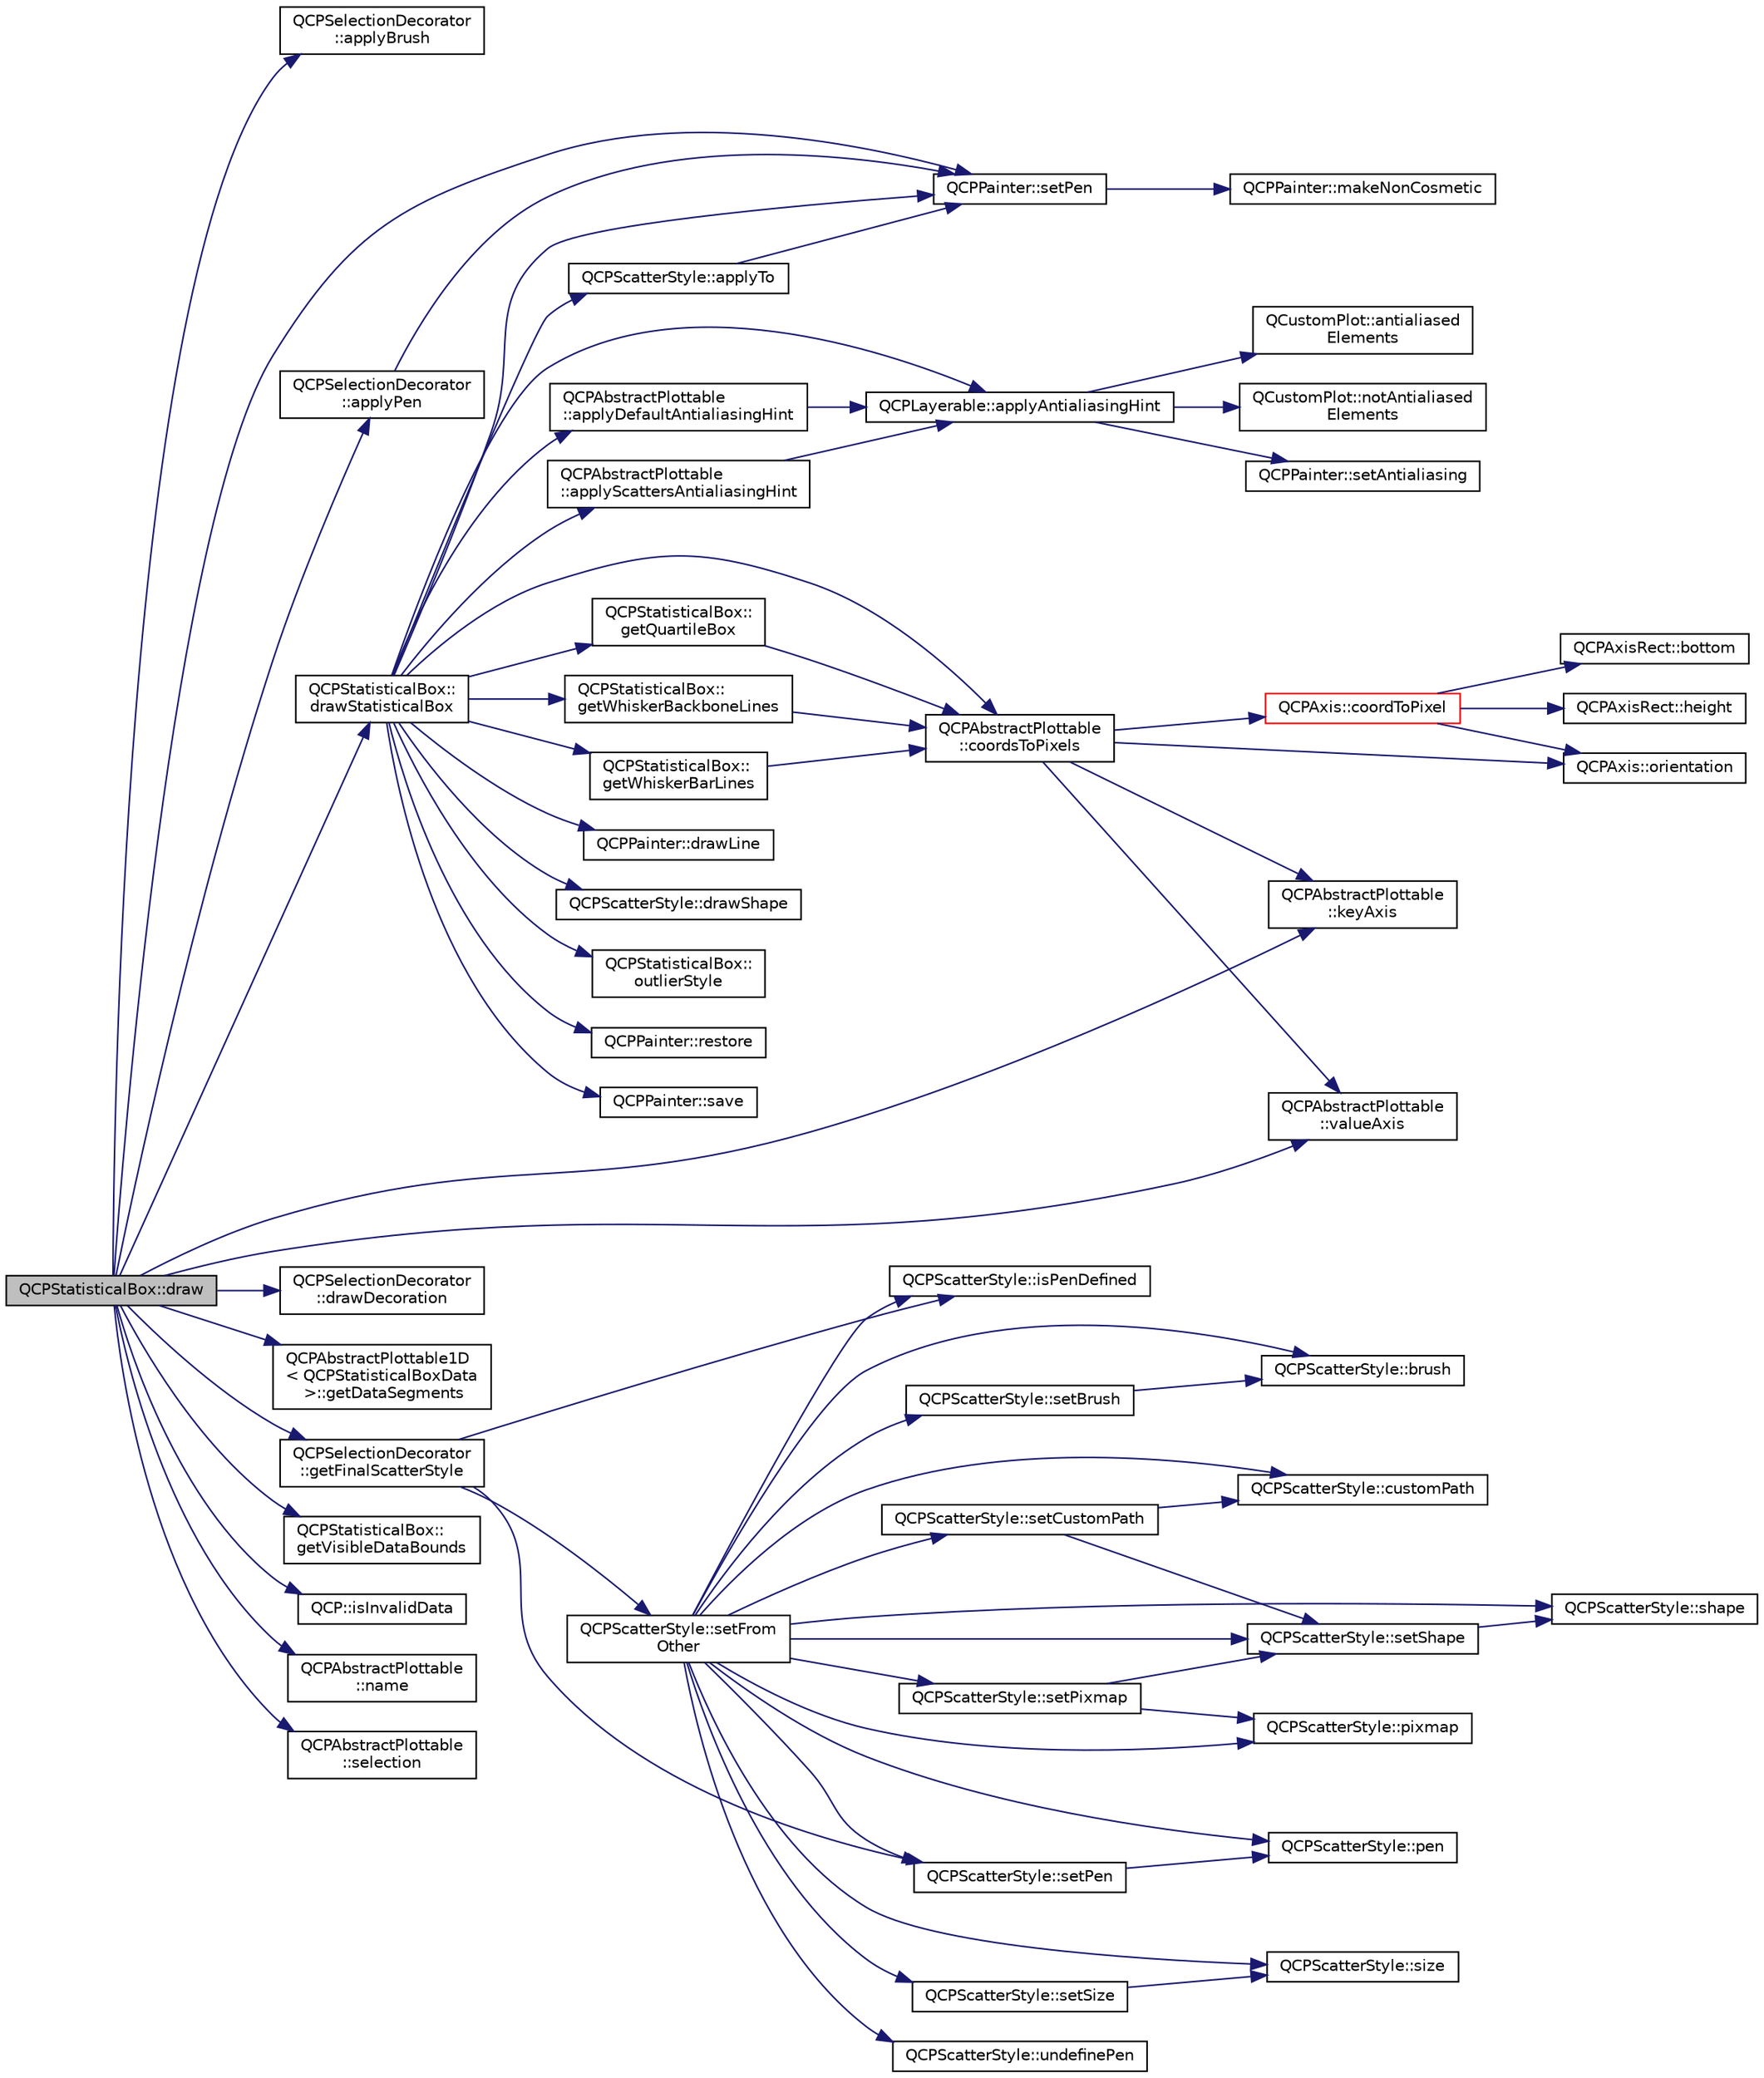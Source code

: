 digraph "QCPStatisticalBox::draw"
{
 // LATEX_PDF_SIZE
  edge [fontname="Helvetica",fontsize="10",labelfontname="Helvetica",labelfontsize="10"];
  node [fontname="Helvetica",fontsize="10",shape=record];
  rankdir="LR";
  Node1 [label="QCPStatisticalBox::draw",height=0.2,width=0.4,color="black", fillcolor="grey75", style="filled", fontcolor="black",tooltip=" "];
  Node1 -> Node2 [color="midnightblue",fontsize="10",style="solid",fontname="Helvetica"];
  Node2 [label="QCPSelectionDecorator\l::applyBrush",height=0.2,width=0.4,color="black", fillcolor="white", style="filled",URL="$classQCPSelectionDecorator.html#a225544527d51b49546b70d0e6d655a34",tooltip=" "];
  Node1 -> Node3 [color="midnightblue",fontsize="10",style="solid",fontname="Helvetica"];
  Node3 [label="QCPSelectionDecorator\l::applyPen",height=0.2,width=0.4,color="black", fillcolor="white", style="filled",URL="$classQCPSelectionDecorator.html#a75098893f7d08660ea449206810679d7",tooltip=" "];
  Node3 -> Node4 [color="midnightblue",fontsize="10",style="solid",fontname="Helvetica"];
  Node4 [label="QCPPainter::setPen",height=0.2,width=0.4,color="black", fillcolor="white", style="filled",URL="$classQCPPainter.html#af9c7a4cd1791403901f8c5b82a150195",tooltip=" "];
  Node4 -> Node5 [color="midnightblue",fontsize="10",style="solid",fontname="Helvetica"];
  Node5 [label="QCPPainter::makeNonCosmetic",height=0.2,width=0.4,color="black", fillcolor="white", style="filled",URL="$classQCPPainter.html#a7e63fbcf47e35c6f2ecd11b8fef7c7d8",tooltip=" "];
  Node1 -> Node6 [color="midnightblue",fontsize="10",style="solid",fontname="Helvetica"];
  Node6 [label="QCPSelectionDecorator\l::drawDecoration",height=0.2,width=0.4,color="black", fillcolor="white", style="filled",URL="$classQCPSelectionDecorator.html#a4f8eb49e277063845391e803ae23054a",tooltip=" "];
  Node1 -> Node7 [color="midnightblue",fontsize="10",style="solid",fontname="Helvetica"];
  Node7 [label="QCPStatisticalBox::\ldrawStatisticalBox",height=0.2,width=0.4,color="black", fillcolor="white", style="filled",URL="$classQCPStatisticalBox.html#a02dc6b561be8203d460d7263da74b8a9",tooltip=" "];
  Node7 -> Node8 [color="midnightblue",fontsize="10",style="solid",fontname="Helvetica"];
  Node8 [label="QCPLayerable::applyAntialiasingHint",height=0.2,width=0.4,color="black", fillcolor="white", style="filled",URL="$classQCPLayerable.html#acb663e375d2d36dc5c55021ee5a2119b",tooltip=" "];
  Node8 -> Node9 [color="midnightblue",fontsize="10",style="solid",fontname="Helvetica"];
  Node9 [label="QCustomPlot::antialiased\lElements",height=0.2,width=0.4,color="black", fillcolor="white", style="filled",URL="$classQCustomPlot.html#a631762eb183aceecee73d30e108641ee",tooltip=" "];
  Node8 -> Node10 [color="midnightblue",fontsize="10",style="solid",fontname="Helvetica"];
  Node10 [label="QCustomPlot::notAntialiased\lElements",height=0.2,width=0.4,color="black", fillcolor="white", style="filled",URL="$classQCustomPlot.html#a75571bc5b2167e83def132fc993091b3",tooltip=" "];
  Node8 -> Node11 [color="midnightblue",fontsize="10",style="solid",fontname="Helvetica"];
  Node11 [label="QCPPainter::setAntialiasing",height=0.2,width=0.4,color="black", fillcolor="white", style="filled",URL="$classQCPPainter.html#aaba1deb9188244d9ea65b035112b4d05",tooltip=" "];
  Node7 -> Node12 [color="midnightblue",fontsize="10",style="solid",fontname="Helvetica"];
  Node12 [label="QCPAbstractPlottable\l::applyDefaultAntialiasingHint",height=0.2,width=0.4,color="black", fillcolor="white", style="filled",URL="$classQCPAbstractPlottable.html#ac032077fb0db93d6faa3273d02363398",tooltip=" "];
  Node12 -> Node8 [color="midnightblue",fontsize="10",style="solid",fontname="Helvetica"];
  Node7 -> Node13 [color="midnightblue",fontsize="10",style="solid",fontname="Helvetica"];
  Node13 [label="QCPAbstractPlottable\l::applyScattersAntialiasingHint",height=0.2,width=0.4,color="black", fillcolor="white", style="filled",URL="$classQCPAbstractPlottable.html#ac95f26b15a1e5d9c7bd2c0a46d760fc9",tooltip=" "];
  Node13 -> Node8 [color="midnightblue",fontsize="10",style="solid",fontname="Helvetica"];
  Node7 -> Node14 [color="midnightblue",fontsize="10",style="solid",fontname="Helvetica"];
  Node14 [label="QCPScatterStyle::applyTo",height=0.2,width=0.4,color="black", fillcolor="white", style="filled",URL="$classQCPScatterStyle.html#afd8044ece445300499ca0dc164821e0f",tooltip=" "];
  Node14 -> Node4 [color="midnightblue",fontsize="10",style="solid",fontname="Helvetica"];
  Node7 -> Node15 [color="midnightblue",fontsize="10",style="solid",fontname="Helvetica"];
  Node15 [label="QCPAbstractPlottable\l::coordsToPixels",height=0.2,width=0.4,color="black", fillcolor="white", style="filled",URL="$classQCPAbstractPlottable.html#a7ad84a36472441cf1f555c5683d0da93",tooltip=" "];
  Node15 -> Node16 [color="midnightblue",fontsize="10",style="solid",fontname="Helvetica"];
  Node16 [label="QCPAxis::coordToPixel",height=0.2,width=0.4,color="red", fillcolor="white", style="filled",URL="$classQCPAxis.html#af15d1b3a7f7e9b53d759d3ccff1fe4b4",tooltip=" "];
  Node16 -> Node17 [color="midnightblue",fontsize="10",style="solid",fontname="Helvetica"];
  Node17 [label="QCPAxisRect::bottom",height=0.2,width=0.4,color="black", fillcolor="white", style="filled",URL="$classQCPAxisRect.html#acefdf1abaa8a8ab681e906cc2be9581e",tooltip=" "];
  Node16 -> Node18 [color="midnightblue",fontsize="10",style="solid",fontname="Helvetica"];
  Node18 [label="QCPAxisRect::height",height=0.2,width=0.4,color="black", fillcolor="white", style="filled",URL="$classQCPAxisRect.html#acc4377809e79d9a089ab790f39429b0d",tooltip=" "];
  Node16 -> Node20 [color="midnightblue",fontsize="10",style="solid",fontname="Helvetica"];
  Node20 [label="QCPAxis::orientation",height=0.2,width=0.4,color="black", fillcolor="white", style="filled",URL="$classQCPAxis.html#ab988ef4538e2655bb77bd138189cd42e",tooltip=" "];
  Node15 -> Node25 [color="midnightblue",fontsize="10",style="solid",fontname="Helvetica"];
  Node25 [label="QCPAbstractPlottable\l::keyAxis",height=0.2,width=0.4,color="black", fillcolor="white", style="filled",URL="$classQCPAbstractPlottable.html#a2cdd6f0dd5e9a979037f86b4000d9cfe",tooltip=" "];
  Node15 -> Node20 [color="midnightblue",fontsize="10",style="solid",fontname="Helvetica"];
  Node15 -> Node26 [color="midnightblue",fontsize="10",style="solid",fontname="Helvetica"];
  Node26 [label="QCPAbstractPlottable\l::valueAxis",height=0.2,width=0.4,color="black", fillcolor="white", style="filled",URL="$classQCPAbstractPlottable.html#af47809a644a68ffd955fb30b01fb4f2f",tooltip=" "];
  Node7 -> Node27 [color="midnightblue",fontsize="10",style="solid",fontname="Helvetica"];
  Node27 [label="QCPPainter::drawLine",height=0.2,width=0.4,color="black", fillcolor="white", style="filled",URL="$classQCPPainter.html#a0b4b1b9bd495e182c731774dc800e6e0",tooltip=" "];
  Node7 -> Node28 [color="midnightblue",fontsize="10",style="solid",fontname="Helvetica"];
  Node28 [label="QCPScatterStyle::drawShape",height=0.2,width=0.4,color="black", fillcolor="white", style="filled",URL="$classQCPScatterStyle.html#a89b5105e6027bfcbfeefed9d201b607c",tooltip=" "];
  Node7 -> Node29 [color="midnightblue",fontsize="10",style="solid",fontname="Helvetica"];
  Node29 [label="QCPStatisticalBox::\lgetQuartileBox",height=0.2,width=0.4,color="black", fillcolor="white", style="filled",URL="$classQCPStatisticalBox.html#aa44482bf991ceca74602294dd9977243",tooltip=" "];
  Node29 -> Node15 [color="midnightblue",fontsize="10",style="solid",fontname="Helvetica"];
  Node7 -> Node30 [color="midnightblue",fontsize="10",style="solid",fontname="Helvetica"];
  Node30 [label="QCPStatisticalBox::\lgetWhiskerBackboneLines",height=0.2,width=0.4,color="black", fillcolor="white", style="filled",URL="$classQCPStatisticalBox.html#a233c28f8c2464ed104a4d580eedd4c64",tooltip=" "];
  Node30 -> Node15 [color="midnightblue",fontsize="10",style="solid",fontname="Helvetica"];
  Node7 -> Node31 [color="midnightblue",fontsize="10",style="solid",fontname="Helvetica"];
  Node31 [label="QCPStatisticalBox::\lgetWhiskerBarLines",height=0.2,width=0.4,color="black", fillcolor="white", style="filled",URL="$classQCPStatisticalBox.html#af478f6e8a5e9ca2f1bbac10a6b73319a",tooltip=" "];
  Node31 -> Node15 [color="midnightblue",fontsize="10",style="solid",fontname="Helvetica"];
  Node7 -> Node32 [color="midnightblue",fontsize="10",style="solid",fontname="Helvetica"];
  Node32 [label="QCPStatisticalBox::\loutlierStyle",height=0.2,width=0.4,color="black", fillcolor="white", style="filled",URL="$classQCPStatisticalBox.html#aef92e38fcb8e5041a44c2e01886e3b66",tooltip=" "];
  Node7 -> Node33 [color="midnightblue",fontsize="10",style="solid",fontname="Helvetica"];
  Node33 [label="QCPPainter::restore",height=0.2,width=0.4,color="black", fillcolor="white", style="filled",URL="$classQCPPainter.html#a64908e6298d5bbd83457dc987cc3a022",tooltip=" "];
  Node7 -> Node34 [color="midnightblue",fontsize="10",style="solid",fontname="Helvetica"];
  Node34 [label="QCPPainter::save",height=0.2,width=0.4,color="black", fillcolor="white", style="filled",URL="$classQCPPainter.html#a8fd6821ee6fecbfa04444c9062912abd",tooltip=" "];
  Node7 -> Node4 [color="midnightblue",fontsize="10",style="solid",fontname="Helvetica"];
  Node1 -> Node35 [color="midnightblue",fontsize="10",style="solid",fontname="Helvetica"];
  Node35 [label="QCPAbstractPlottable1D\l\< QCPStatisticalBoxData\l \>::getDataSegments",height=0.2,width=0.4,color="black", fillcolor="white", style="filled",URL="$classQCPAbstractPlottable1D.html#ae890e62ce403c54f575c73b9529f1af8",tooltip=" "];
  Node1 -> Node36 [color="midnightblue",fontsize="10",style="solid",fontname="Helvetica"];
  Node36 [label="QCPSelectionDecorator\l::getFinalScatterStyle",height=0.2,width=0.4,color="black", fillcolor="white", style="filled",URL="$classQCPSelectionDecorator.html#a1277b373248896bc70e8cc1de96da9fa",tooltip=" "];
  Node36 -> Node37 [color="midnightblue",fontsize="10",style="solid",fontname="Helvetica"];
  Node37 [label="QCPScatterStyle::isPenDefined",height=0.2,width=0.4,color="black", fillcolor="white", style="filled",URL="$classQCPScatterStyle.html#a47077eb6450fe9a788f833e4ec1b1d5a",tooltip=" "];
  Node36 -> Node38 [color="midnightblue",fontsize="10",style="solid",fontname="Helvetica"];
  Node38 [label="QCPScatterStyle::setFrom\lOther",height=0.2,width=0.4,color="black", fillcolor="white", style="filled",URL="$classQCPScatterStyle.html#a7d59ba8864914f765817841089e436f1",tooltip=" "];
  Node38 -> Node39 [color="midnightblue",fontsize="10",style="solid",fontname="Helvetica"];
  Node39 [label="QCPScatterStyle::brush",height=0.2,width=0.4,color="black", fillcolor="white", style="filled",URL="$classQCPScatterStyle.html#adc4f66aed84f1d7a3a5aabf4f48f31a6",tooltip=" "];
  Node38 -> Node40 [color="midnightblue",fontsize="10",style="solid",fontname="Helvetica"];
  Node40 [label="QCPScatterStyle::customPath",height=0.2,width=0.4,color="black", fillcolor="white", style="filled",URL="$classQCPScatterStyle.html#aef1fac84c9830fd97f2a8568e605e372",tooltip=" "];
  Node38 -> Node37 [color="midnightblue",fontsize="10",style="solid",fontname="Helvetica"];
  Node38 -> Node41 [color="midnightblue",fontsize="10",style="solid",fontname="Helvetica"];
  Node41 [label="QCPScatterStyle::pen",height=0.2,width=0.4,color="black", fillcolor="white", style="filled",URL="$classQCPScatterStyle.html#acdd6313d16e69d3810e9d1f48dd9e4bb",tooltip=" "];
  Node38 -> Node42 [color="midnightblue",fontsize="10",style="solid",fontname="Helvetica"];
  Node42 [label="QCPScatterStyle::pixmap",height=0.2,width=0.4,color="black", fillcolor="white", style="filled",URL="$classQCPScatterStyle.html#a9b2d1a2ec0aac0c74f7582d14050e93a",tooltip=" "];
  Node38 -> Node43 [color="midnightblue",fontsize="10",style="solid",fontname="Helvetica"];
  Node43 [label="QCPScatterStyle::setBrush",height=0.2,width=0.4,color="black", fillcolor="white", style="filled",URL="$classQCPScatterStyle.html#a74d692aaeb8d4b36d6f7d510e44264b1",tooltip=" "];
  Node43 -> Node39 [color="midnightblue",fontsize="10",style="solid",fontname="Helvetica"];
  Node38 -> Node44 [color="midnightblue",fontsize="10",style="solid",fontname="Helvetica"];
  Node44 [label="QCPScatterStyle::setCustomPath",height=0.2,width=0.4,color="black", fillcolor="white", style="filled",URL="$classQCPScatterStyle.html#a96a3e949f90b2afe5677ca9412a12a1e",tooltip=" "];
  Node44 -> Node40 [color="midnightblue",fontsize="10",style="solid",fontname="Helvetica"];
  Node44 -> Node45 [color="midnightblue",fontsize="10",style="solid",fontname="Helvetica"];
  Node45 [label="QCPScatterStyle::setShape",height=0.2,width=0.4,color="black", fillcolor="white", style="filled",URL="$classQCPScatterStyle.html#a7c641c4d4c6d29cb705d3887cfce91c1",tooltip=" "];
  Node45 -> Node46 [color="midnightblue",fontsize="10",style="solid",fontname="Helvetica"];
  Node46 [label="QCPScatterStyle::shape",height=0.2,width=0.4,color="black", fillcolor="white", style="filled",URL="$classQCPScatterStyle.html#af04cad55bd7f58a96da4fc6bc46a0a1e",tooltip=" "];
  Node38 -> Node47 [color="midnightblue",fontsize="10",style="solid",fontname="Helvetica"];
  Node47 [label="QCPScatterStyle::setPen",height=0.2,width=0.4,color="black", fillcolor="white", style="filled",URL="$classQCPScatterStyle.html#a761f1f229cc0ca4703e1e2b89f6dd1ba",tooltip=" "];
  Node47 -> Node41 [color="midnightblue",fontsize="10",style="solid",fontname="Helvetica"];
  Node38 -> Node48 [color="midnightblue",fontsize="10",style="solid",fontname="Helvetica"];
  Node48 [label="QCPScatterStyle::setPixmap",height=0.2,width=0.4,color="black", fillcolor="white", style="filled",URL="$classQCPScatterStyle.html#a5fb611d46acfac520d7b89a1c71d9246",tooltip=" "];
  Node48 -> Node42 [color="midnightblue",fontsize="10",style="solid",fontname="Helvetica"];
  Node48 -> Node45 [color="midnightblue",fontsize="10",style="solid",fontname="Helvetica"];
  Node38 -> Node45 [color="midnightblue",fontsize="10",style="solid",fontname="Helvetica"];
  Node38 -> Node49 [color="midnightblue",fontsize="10",style="solid",fontname="Helvetica"];
  Node49 [label="QCPScatterStyle::setSize",height=0.2,width=0.4,color="black", fillcolor="white", style="filled",URL="$classQCPScatterStyle.html#aaefdd031052892c4136129db68596e0f",tooltip=" "];
  Node49 -> Node50 [color="midnightblue",fontsize="10",style="solid",fontname="Helvetica"];
  Node50 [label="QCPScatterStyle::size",height=0.2,width=0.4,color="black", fillcolor="white", style="filled",URL="$classQCPScatterStyle.html#a0e94526d9165d9f50e262102bdd71a47",tooltip=" "];
  Node38 -> Node46 [color="midnightblue",fontsize="10",style="solid",fontname="Helvetica"];
  Node38 -> Node50 [color="midnightblue",fontsize="10",style="solid",fontname="Helvetica"];
  Node38 -> Node51 [color="midnightblue",fontsize="10",style="solid",fontname="Helvetica"];
  Node51 [label="QCPScatterStyle::undefinePen",height=0.2,width=0.4,color="black", fillcolor="white", style="filled",URL="$classQCPScatterStyle.html#acabc2a8c83d650b946f50c3166b6c35e",tooltip=" "];
  Node36 -> Node47 [color="midnightblue",fontsize="10",style="solid",fontname="Helvetica"];
  Node1 -> Node52 [color="midnightblue",fontsize="10",style="solid",fontname="Helvetica"];
  Node52 [label="QCPStatisticalBox::\lgetVisibleDataBounds",height=0.2,width=0.4,color="black", fillcolor="white", style="filled",URL="$classQCPStatisticalBox.html#a1c24e86384a4aced91d5216fce86b175",tooltip=" "];
  Node1 -> Node53 [color="midnightblue",fontsize="10",style="solid",fontname="Helvetica"];
  Node53 [label="QCP::isInvalidData",height=0.2,width=0.4,color="black", fillcolor="white", style="filled",URL="$namespaceQCP.html#a07ab701c05329089f933b9cae2638a63",tooltip=" "];
  Node1 -> Node25 [color="midnightblue",fontsize="10",style="solid",fontname="Helvetica"];
  Node1 -> Node54 [color="midnightblue",fontsize="10",style="solid",fontname="Helvetica"];
  Node54 [label="QCPAbstractPlottable\l::name",height=0.2,width=0.4,color="black", fillcolor="white", style="filled",URL="$classQCPAbstractPlottable.html#a52c226eefcb1920240eeabae574d28c0",tooltip=" "];
  Node1 -> Node55 [color="midnightblue",fontsize="10",style="solid",fontname="Helvetica"];
  Node55 [label="QCPAbstractPlottable\l::selection",height=0.2,width=0.4,color="black", fillcolor="white", style="filled",URL="$classQCPAbstractPlottable.html#a040bf09f41d456284cfd39cc37aa068f",tooltip=" "];
  Node1 -> Node4 [color="midnightblue",fontsize="10",style="solid",fontname="Helvetica"];
  Node1 -> Node26 [color="midnightblue",fontsize="10",style="solid",fontname="Helvetica"];
}
